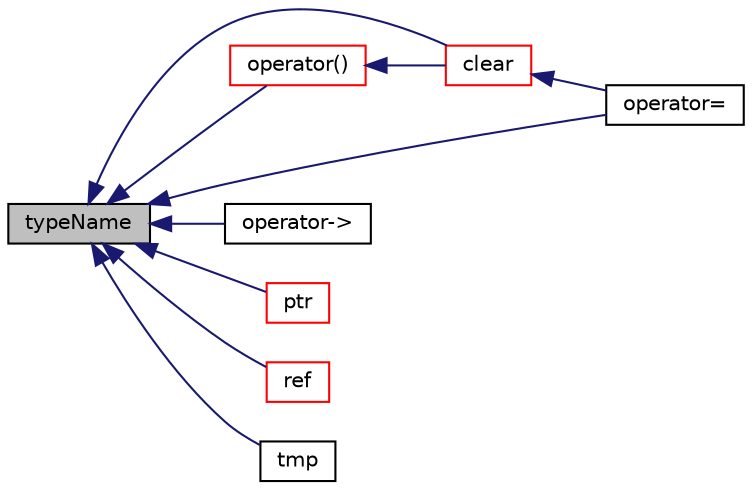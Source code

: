 digraph "typeName"
{
  bgcolor="transparent";
  edge [fontname="Helvetica",fontsize="10",labelfontname="Helvetica",labelfontsize="10"];
  node [fontname="Helvetica",fontsize="10",shape=record];
  rankdir="LR";
  Node1 [label="typeName",height=0.2,width=0.4,color="black", fillcolor="grey75", style="filled", fontcolor="black"];
  Node1 -> Node2 [dir="back",color="midnightblue",fontsize="10",style="solid",fontname="Helvetica"];
  Node2 [label="clear",height=0.2,width=0.4,color="red",URL="$a02695.html#a5b0c20bea8c40bf73b3160cb1e0da350",tooltip="If object pointer points to valid object: "];
  Node2 -> Node3 [dir="back",color="midnightblue",fontsize="10",style="solid",fontname="Helvetica"];
  Node3 [label="operator=",height=0.2,width=0.4,color="black",URL="$a02695.html#a168181f181f9cc2ab223965e2bee071f",tooltip="Assignment to pointer changing this tmp to a temporary T. "];
  Node1 -> Node4 [dir="back",color="midnightblue",fontsize="10",style="solid",fontname="Helvetica"];
  Node4 [label="operator()",height=0.2,width=0.4,color="red",URL="$a02695.html#a67ab9fec03fbd870322d975c8876d3d6",tooltip="Const dereference operator. "];
  Node4 -> Node2 [dir="back",color="midnightblue",fontsize="10",style="solid",fontname="Helvetica"];
  Node1 -> Node5 [dir="back",color="midnightblue",fontsize="10",style="solid",fontname="Helvetica"];
  Node5 [label="operator-\>",height=0.2,width=0.4,color="black",URL="$a02695.html#a4442b1b9eab40e7939e1e01cdedcb7ae",tooltip="Return object pointer. "];
  Node1 -> Node3 [dir="back",color="midnightblue",fontsize="10",style="solid",fontname="Helvetica"];
  Node1 -> Node6 [dir="back",color="midnightblue",fontsize="10",style="solid",fontname="Helvetica"];
  Node6 [label="ptr",height=0.2,width=0.4,color="red",URL="$a02695.html#ae945b04459fc65065e2f0982b0b549f0",tooltip="Return tmp pointer for reuse. "];
  Node1 -> Node7 [dir="back",color="midnightblue",fontsize="10",style="solid",fontname="Helvetica"];
  Node7 [label="ref",height=0.2,width=0.4,color="red",URL="$a02695.html#a355da090b61b5b48e7435dec5942b7e9",tooltip="Return non-const reference or generate a fatal error. "];
  Node1 -> Node8 [dir="back",color="midnightblue",fontsize="10",style="solid",fontname="Helvetica"];
  Node8 [label="tmp",height=0.2,width=0.4,color="black",URL="$a02695.html#a1bb121795475a7fb3cbf3c32f4c76004",tooltip="Store object pointer. "];
}
